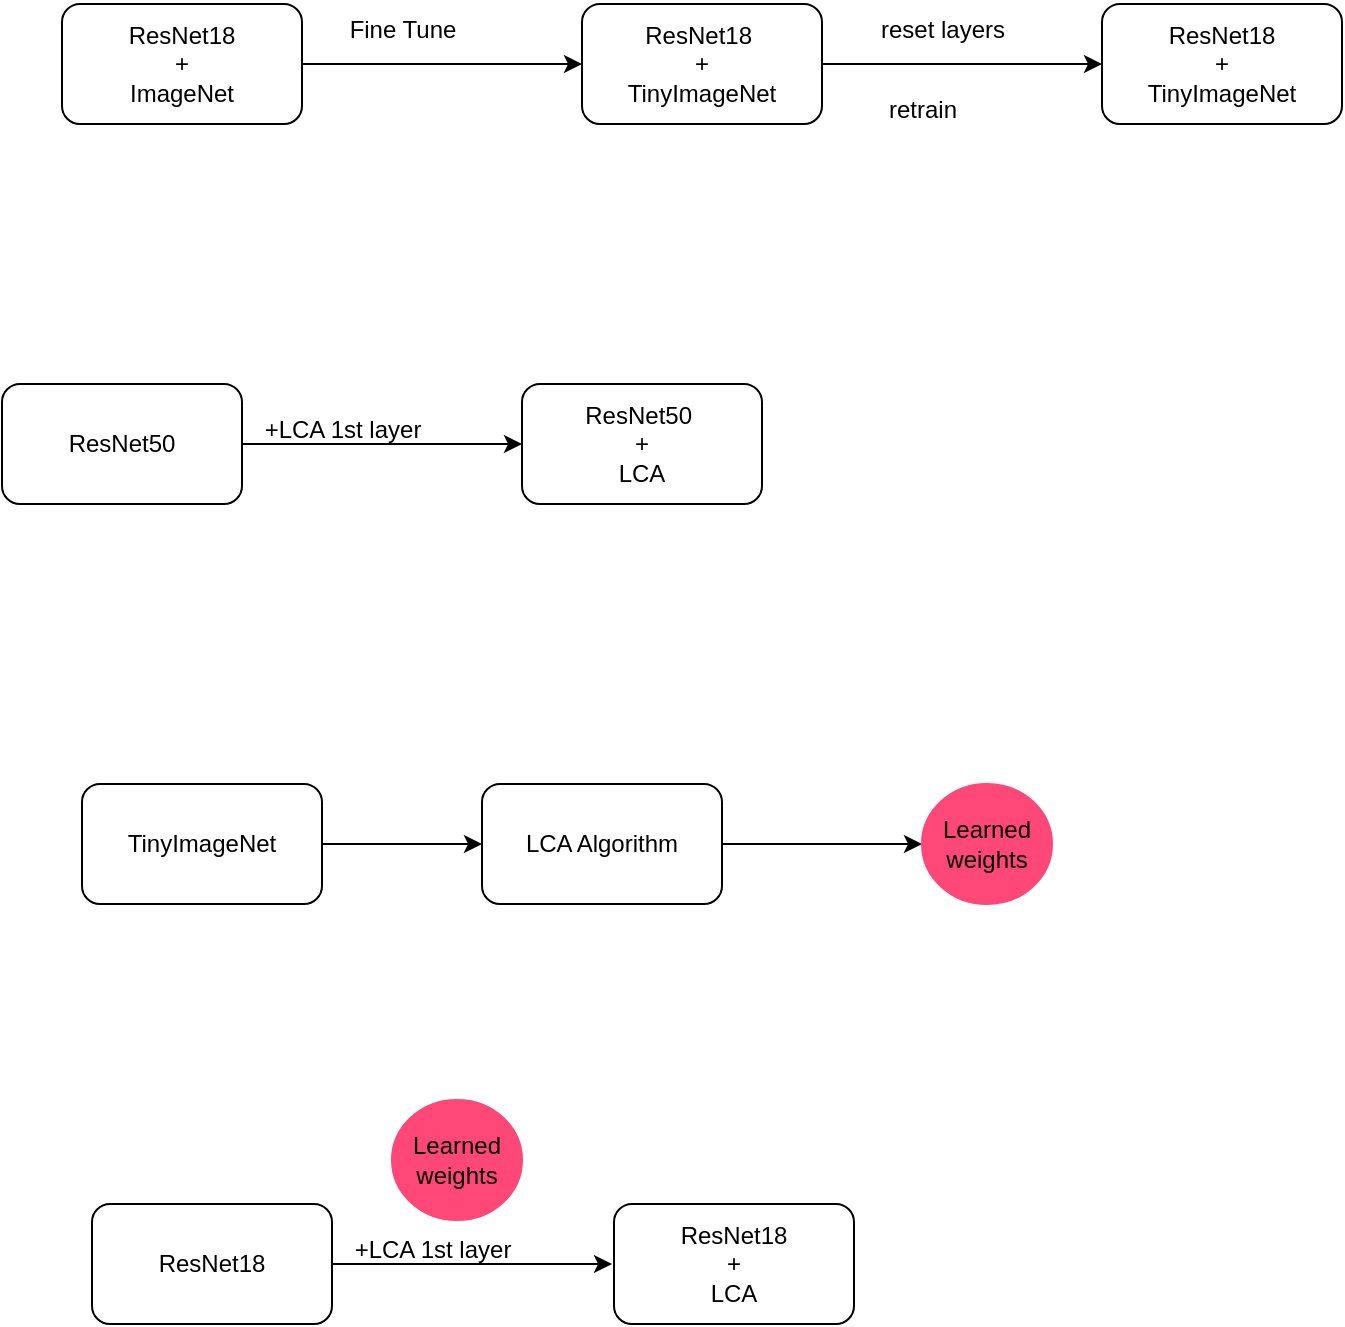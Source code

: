 <mxfile version="22.1.7" type="github">
  <diagram name="Seite-1" id="8HnVi8QfJcgC3ghoZ2q8">
    <mxGraphModel dx="746" dy="467" grid="1" gridSize="10" guides="1" tooltips="1" connect="1" arrows="1" fold="1" page="1" pageScale="1" pageWidth="827" pageHeight="1169" math="0" shadow="0">
      <root>
        <mxCell id="0" />
        <mxCell id="1" parent="0" />
        <mxCell id="HBq1a4hAcTeV6sbuNHGZ-1" value="ResNet50" style="rounded=1;whiteSpace=wrap;html=1;" parent="1" vertex="1">
          <mxGeometry x="20" y="270" width="120" height="60" as="geometry" />
        </mxCell>
        <mxCell id="7xnMZMn-IAHNcdj-aJVf-1" value="" style="endArrow=classic;html=1;rounded=0;" parent="1" edge="1">
          <mxGeometry width="50" height="50" relative="1" as="geometry">
            <mxPoint x="140" y="300" as="sourcePoint" />
            <mxPoint x="280" y="300" as="targetPoint" />
          </mxGeometry>
        </mxCell>
        <mxCell id="7xnMZMn-IAHNcdj-aJVf-2" value="+LCA 1st layer" style="text;html=1;align=center;verticalAlign=middle;resizable=0;points=[];autosize=1;strokeColor=none;fillColor=none;" parent="1" vertex="1">
          <mxGeometry x="140" y="278" width="100" height="30" as="geometry" />
        </mxCell>
        <mxCell id="7xnMZMn-IAHNcdj-aJVf-3" value="ResNet50&amp;nbsp;&lt;br&gt;+&lt;br&gt;LCA" style="rounded=1;whiteSpace=wrap;html=1;" parent="1" vertex="1">
          <mxGeometry x="280" y="270" width="120" height="60" as="geometry" />
        </mxCell>
        <mxCell id="7xnMZMn-IAHNcdj-aJVf-6" value="" style="edgeStyle=orthogonalEdgeStyle;rounded=0;orthogonalLoop=1;jettySize=auto;html=1;" parent="1" source="7xnMZMn-IAHNcdj-aJVf-4" target="7xnMZMn-IAHNcdj-aJVf-5" edge="1">
          <mxGeometry relative="1" as="geometry" />
        </mxCell>
        <mxCell id="7xnMZMn-IAHNcdj-aJVf-4" value="ResNet18&lt;br&gt;+&lt;br&gt;ImageNet" style="rounded=1;whiteSpace=wrap;html=1;" parent="1" vertex="1">
          <mxGeometry x="50" y="80" width="120" height="60" as="geometry" />
        </mxCell>
        <mxCell id="7xnMZMn-IAHNcdj-aJVf-8" value="" style="edgeStyle=orthogonalEdgeStyle;rounded=0;orthogonalLoop=1;jettySize=auto;html=1;" parent="1" source="7xnMZMn-IAHNcdj-aJVf-5" target="7xnMZMn-IAHNcdj-aJVf-7" edge="1">
          <mxGeometry relative="1" as="geometry" />
        </mxCell>
        <mxCell id="7xnMZMn-IAHNcdj-aJVf-5" value="ResNet18&amp;nbsp;&lt;br&gt;+&lt;br&gt;TinyImageNet" style="whiteSpace=wrap;html=1;rounded=1;" parent="1" vertex="1">
          <mxGeometry x="310" y="80" width="120" height="60" as="geometry" />
        </mxCell>
        <mxCell id="7xnMZMn-IAHNcdj-aJVf-7" value="ResNet18 &lt;br&gt;+&lt;br&gt;TinyImageNet" style="whiteSpace=wrap;html=1;rounded=1;" parent="1" vertex="1">
          <mxGeometry x="570" y="80" width="120" height="60" as="geometry" />
        </mxCell>
        <mxCell id="7xnMZMn-IAHNcdj-aJVf-9" value="Fine Tune" style="text;html=1;align=center;verticalAlign=middle;resizable=0;points=[];autosize=1;strokeColor=none;fillColor=none;" parent="1" vertex="1">
          <mxGeometry x="180" y="78" width="80" height="30" as="geometry" />
        </mxCell>
        <mxCell id="7xnMZMn-IAHNcdj-aJVf-10" value="reset layers" style="text;html=1;align=center;verticalAlign=middle;resizable=0;points=[];autosize=1;strokeColor=none;fillColor=none;" parent="1" vertex="1">
          <mxGeometry x="445" y="78" width="90" height="30" as="geometry" />
        </mxCell>
        <mxCell id="7xnMZMn-IAHNcdj-aJVf-11" value="retrain" style="text;html=1;align=center;verticalAlign=middle;resizable=0;points=[];autosize=1;strokeColor=none;fillColor=none;" parent="1" vertex="1">
          <mxGeometry x="450" y="118" width="60" height="30" as="geometry" />
        </mxCell>
        <mxCell id="omdqLcFVVs-TaTyJX-de-11" style="edgeStyle=orthogonalEdgeStyle;rounded=0;orthogonalLoop=1;jettySize=auto;html=1;" parent="1" source="omdqLcFVVs-TaTyJX-de-3" target="omdqLcFVVs-TaTyJX-de-8" edge="1">
          <mxGeometry relative="1" as="geometry" />
        </mxCell>
        <mxCell id="omdqLcFVVs-TaTyJX-de-3" value="LCA Algorithm" style="rounded=1;whiteSpace=wrap;html=1;" parent="1" vertex="1">
          <mxGeometry x="260" y="470" width="120" height="60" as="geometry" />
        </mxCell>
        <mxCell id="omdqLcFVVs-TaTyJX-de-10" value="" style="edgeStyle=orthogonalEdgeStyle;rounded=0;orthogonalLoop=1;jettySize=auto;html=1;" parent="1" source="omdqLcFVVs-TaTyJX-de-4" target="omdqLcFVVs-TaTyJX-de-3" edge="1">
          <mxGeometry relative="1" as="geometry" />
        </mxCell>
        <mxCell id="omdqLcFVVs-TaTyJX-de-4" value="TinyImageNet" style="whiteSpace=wrap;html=1;rounded=1;" parent="1" vertex="1">
          <mxGeometry x="60" y="470" width="120" height="60" as="geometry" />
        </mxCell>
        <mxCell id="omdqLcFVVs-TaTyJX-de-8" value="Learned weights" style="ellipse;whiteSpace=wrap;html=1;rounded=1;strokeColor=#FF4778;fillColor=#FF4778;" parent="1" vertex="1">
          <mxGeometry x="480" y="470" width="65" height="60" as="geometry" />
        </mxCell>
        <mxCell id="omdqLcFVVs-TaTyJX-de-12" value="Learned weights" style="ellipse;whiteSpace=wrap;html=1;rounded=1;strokeColor=#FF4778;fillColor=#FF4778;" parent="1" vertex="1">
          <mxGeometry x="215" y="628" width="65" height="60" as="geometry" />
        </mxCell>
        <mxCell id="omdqLcFVVs-TaTyJX-de-13" value="ResNet18" style="rounded=1;whiteSpace=wrap;html=1;" parent="1" vertex="1">
          <mxGeometry x="65" y="680" width="120" height="60" as="geometry" />
        </mxCell>
        <mxCell id="omdqLcFVVs-TaTyJX-de-14" value="" style="endArrow=classic;html=1;rounded=0;" parent="1" edge="1">
          <mxGeometry width="50" height="50" relative="1" as="geometry">
            <mxPoint x="185" y="710" as="sourcePoint" />
            <mxPoint x="325" y="710" as="targetPoint" />
          </mxGeometry>
        </mxCell>
        <mxCell id="omdqLcFVVs-TaTyJX-de-15" value="+LCA 1st layer" style="text;html=1;align=center;verticalAlign=middle;resizable=0;points=[];autosize=1;strokeColor=none;fillColor=none;" parent="1" vertex="1">
          <mxGeometry x="185" y="688" width="100" height="30" as="geometry" />
        </mxCell>
        <mxCell id="omdqLcFVVs-TaTyJX-de-16" value="ResNet18&lt;br&gt;+&lt;br&gt;LCA" style="rounded=1;whiteSpace=wrap;html=1;" parent="1" vertex="1">
          <mxGeometry x="326" y="680" width="120" height="60" as="geometry" />
        </mxCell>
      </root>
    </mxGraphModel>
  </diagram>
</mxfile>
